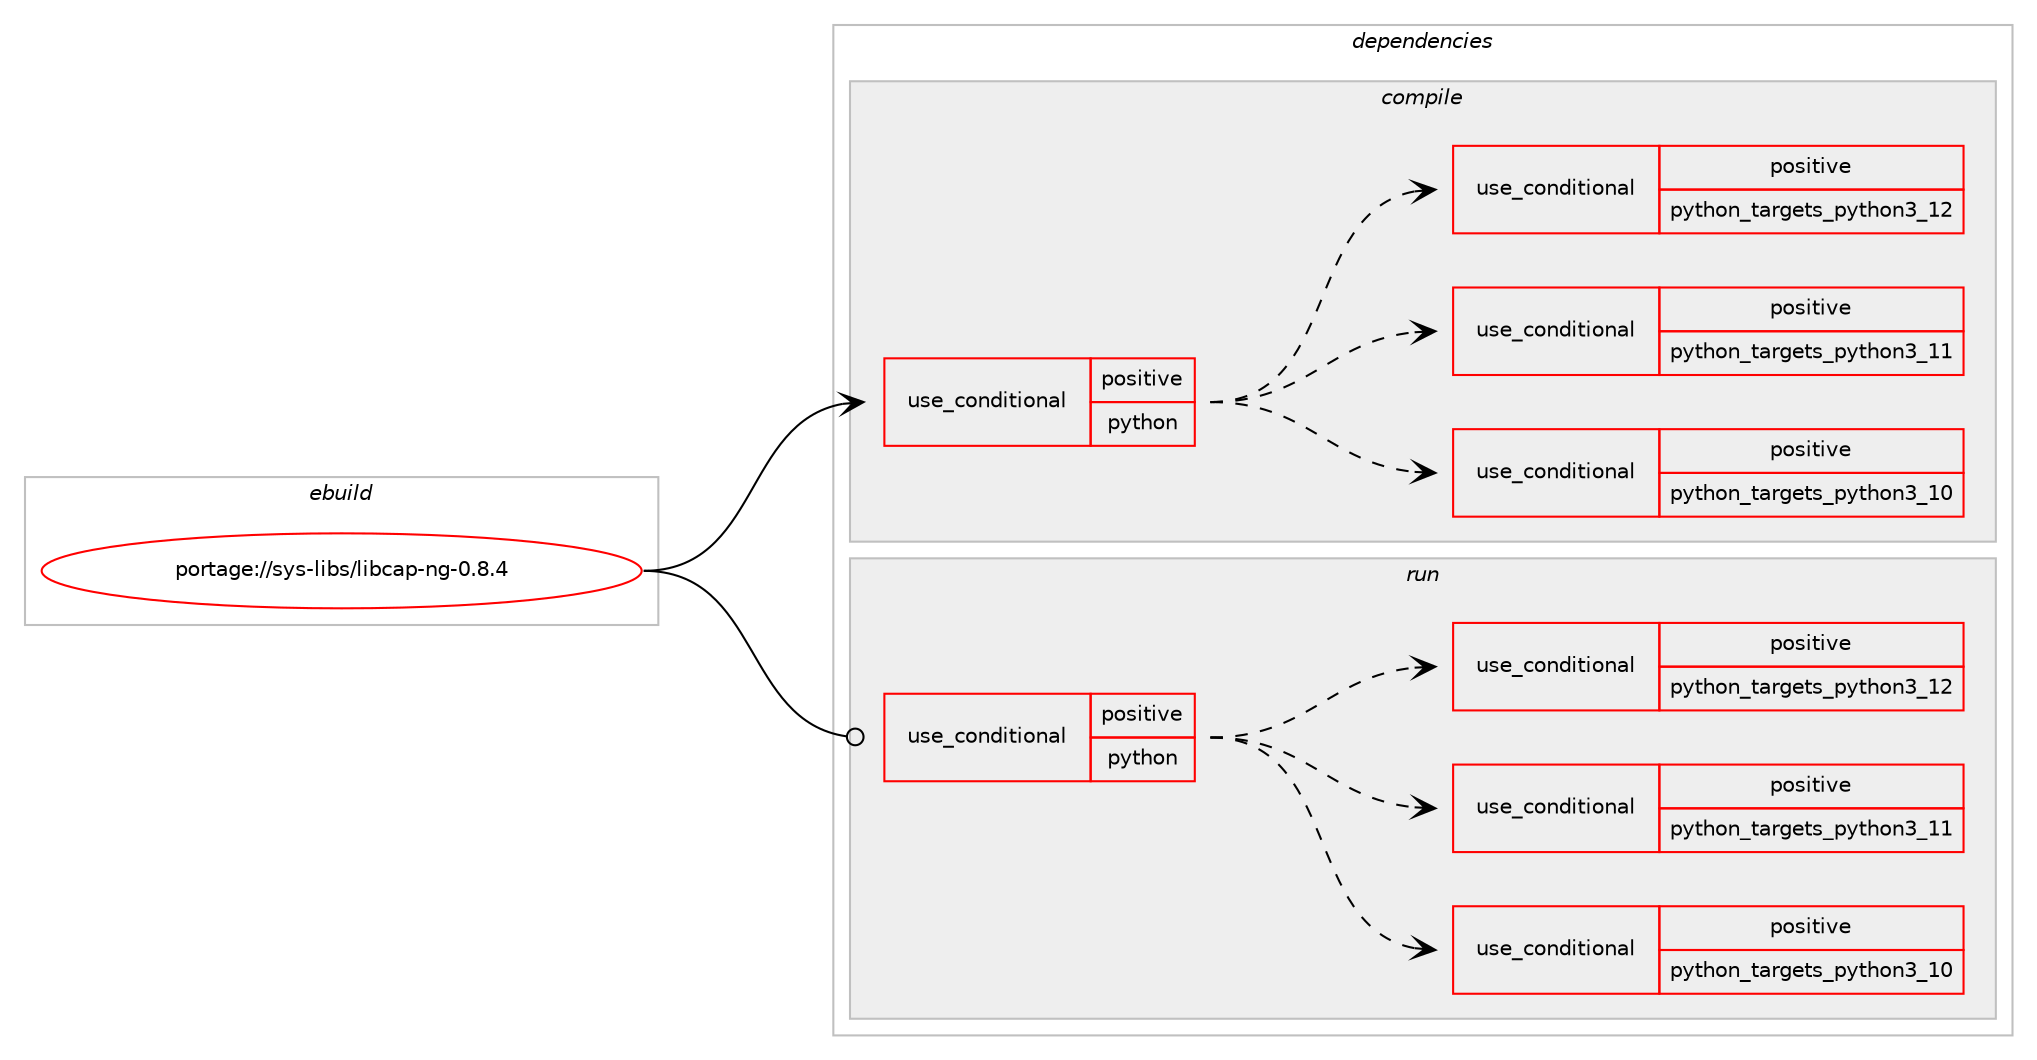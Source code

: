 digraph prolog {

# *************
# Graph options
# *************

newrank=true;
concentrate=true;
compound=true;
graph [rankdir=LR,fontname=Helvetica,fontsize=10,ranksep=1.5];#, ranksep=2.5, nodesep=0.2];
edge  [arrowhead=vee];
node  [fontname=Helvetica,fontsize=10];

# **********
# The ebuild
# **********

subgraph cluster_leftcol {
color=gray;
rank=same;
label=<<i>ebuild</i>>;
id [label="portage://sys-libs/libcap-ng-0.8.4", color=red, width=4, href="../sys-libs/libcap-ng-0.8.4.svg"];
}

# ****************
# The dependencies
# ****************

subgraph cluster_midcol {
color=gray;
label=<<i>dependencies</i>>;
subgraph cluster_compile {
fillcolor="#eeeeee";
style=filled;
label=<<i>compile</i>>;
subgraph cond14400 {
dependency21186 [label=<<TABLE BORDER="0" CELLBORDER="1" CELLSPACING="0" CELLPADDING="4"><TR><TD ROWSPAN="3" CELLPADDING="10">use_conditional</TD></TR><TR><TD>positive</TD></TR><TR><TD>python</TD></TR></TABLE>>, shape=none, color=red];
subgraph cond14401 {
dependency21187 [label=<<TABLE BORDER="0" CELLBORDER="1" CELLSPACING="0" CELLPADDING="4"><TR><TD ROWSPAN="3" CELLPADDING="10">use_conditional</TD></TR><TR><TD>positive</TD></TR><TR><TD>python_targets_python3_10</TD></TR></TABLE>>, shape=none, color=red];
# *** BEGIN UNKNOWN DEPENDENCY TYPE (TODO) ***
# dependency21187 -> package_dependency(portage://sys-libs/libcap-ng-0.8.4,install,no,dev-lang,python,none,[,,],[slot(3.10)],[])
# *** END UNKNOWN DEPENDENCY TYPE (TODO) ***

}
dependency21186:e -> dependency21187:w [weight=20,style="dashed",arrowhead="vee"];
subgraph cond14402 {
dependency21188 [label=<<TABLE BORDER="0" CELLBORDER="1" CELLSPACING="0" CELLPADDING="4"><TR><TD ROWSPAN="3" CELLPADDING="10">use_conditional</TD></TR><TR><TD>positive</TD></TR><TR><TD>python_targets_python3_11</TD></TR></TABLE>>, shape=none, color=red];
# *** BEGIN UNKNOWN DEPENDENCY TYPE (TODO) ***
# dependency21188 -> package_dependency(portage://sys-libs/libcap-ng-0.8.4,install,no,dev-lang,python,none,[,,],[slot(3.11)],[])
# *** END UNKNOWN DEPENDENCY TYPE (TODO) ***

}
dependency21186:e -> dependency21188:w [weight=20,style="dashed",arrowhead="vee"];
subgraph cond14403 {
dependency21189 [label=<<TABLE BORDER="0" CELLBORDER="1" CELLSPACING="0" CELLPADDING="4"><TR><TD ROWSPAN="3" CELLPADDING="10">use_conditional</TD></TR><TR><TD>positive</TD></TR><TR><TD>python_targets_python3_12</TD></TR></TABLE>>, shape=none, color=red];
# *** BEGIN UNKNOWN DEPENDENCY TYPE (TODO) ***
# dependency21189 -> package_dependency(portage://sys-libs/libcap-ng-0.8.4,install,no,dev-lang,python,none,[,,],[slot(3.12)],[])
# *** END UNKNOWN DEPENDENCY TYPE (TODO) ***

}
dependency21186:e -> dependency21189:w [weight=20,style="dashed",arrowhead="vee"];
}
id:e -> dependency21186:w [weight=20,style="solid",arrowhead="vee"];
# *** BEGIN UNKNOWN DEPENDENCY TYPE (TODO) ***
# id -> package_dependency(portage://sys-libs/libcap-ng-0.8.4,install,no,sys-kernel,linux-headers,none,[,,],[],[])
# *** END UNKNOWN DEPENDENCY TYPE (TODO) ***

}
subgraph cluster_compileandrun {
fillcolor="#eeeeee";
style=filled;
label=<<i>compile and run</i>>;
}
subgraph cluster_run {
fillcolor="#eeeeee";
style=filled;
label=<<i>run</i>>;
subgraph cond14404 {
dependency21190 [label=<<TABLE BORDER="0" CELLBORDER="1" CELLSPACING="0" CELLPADDING="4"><TR><TD ROWSPAN="3" CELLPADDING="10">use_conditional</TD></TR><TR><TD>positive</TD></TR><TR><TD>python</TD></TR></TABLE>>, shape=none, color=red];
subgraph cond14405 {
dependency21191 [label=<<TABLE BORDER="0" CELLBORDER="1" CELLSPACING="0" CELLPADDING="4"><TR><TD ROWSPAN="3" CELLPADDING="10">use_conditional</TD></TR><TR><TD>positive</TD></TR><TR><TD>python_targets_python3_10</TD></TR></TABLE>>, shape=none, color=red];
# *** BEGIN UNKNOWN DEPENDENCY TYPE (TODO) ***
# dependency21191 -> package_dependency(portage://sys-libs/libcap-ng-0.8.4,run,no,dev-lang,python,none,[,,],[slot(3.10)],[])
# *** END UNKNOWN DEPENDENCY TYPE (TODO) ***

}
dependency21190:e -> dependency21191:w [weight=20,style="dashed",arrowhead="vee"];
subgraph cond14406 {
dependency21192 [label=<<TABLE BORDER="0" CELLBORDER="1" CELLSPACING="0" CELLPADDING="4"><TR><TD ROWSPAN="3" CELLPADDING="10">use_conditional</TD></TR><TR><TD>positive</TD></TR><TR><TD>python_targets_python3_11</TD></TR></TABLE>>, shape=none, color=red];
# *** BEGIN UNKNOWN DEPENDENCY TYPE (TODO) ***
# dependency21192 -> package_dependency(portage://sys-libs/libcap-ng-0.8.4,run,no,dev-lang,python,none,[,,],[slot(3.11)],[])
# *** END UNKNOWN DEPENDENCY TYPE (TODO) ***

}
dependency21190:e -> dependency21192:w [weight=20,style="dashed",arrowhead="vee"];
subgraph cond14407 {
dependency21193 [label=<<TABLE BORDER="0" CELLBORDER="1" CELLSPACING="0" CELLPADDING="4"><TR><TD ROWSPAN="3" CELLPADDING="10">use_conditional</TD></TR><TR><TD>positive</TD></TR><TR><TD>python_targets_python3_12</TD></TR></TABLE>>, shape=none, color=red];
# *** BEGIN UNKNOWN DEPENDENCY TYPE (TODO) ***
# dependency21193 -> package_dependency(portage://sys-libs/libcap-ng-0.8.4,run,no,dev-lang,python,none,[,,],[slot(3.12)],[])
# *** END UNKNOWN DEPENDENCY TYPE (TODO) ***

}
dependency21190:e -> dependency21193:w [weight=20,style="dashed",arrowhead="vee"];
}
id:e -> dependency21190:w [weight=20,style="solid",arrowhead="odot"];
}
}

# **************
# The candidates
# **************

subgraph cluster_choices {
rank=same;
color=gray;
label=<<i>candidates</i>>;

}

}
